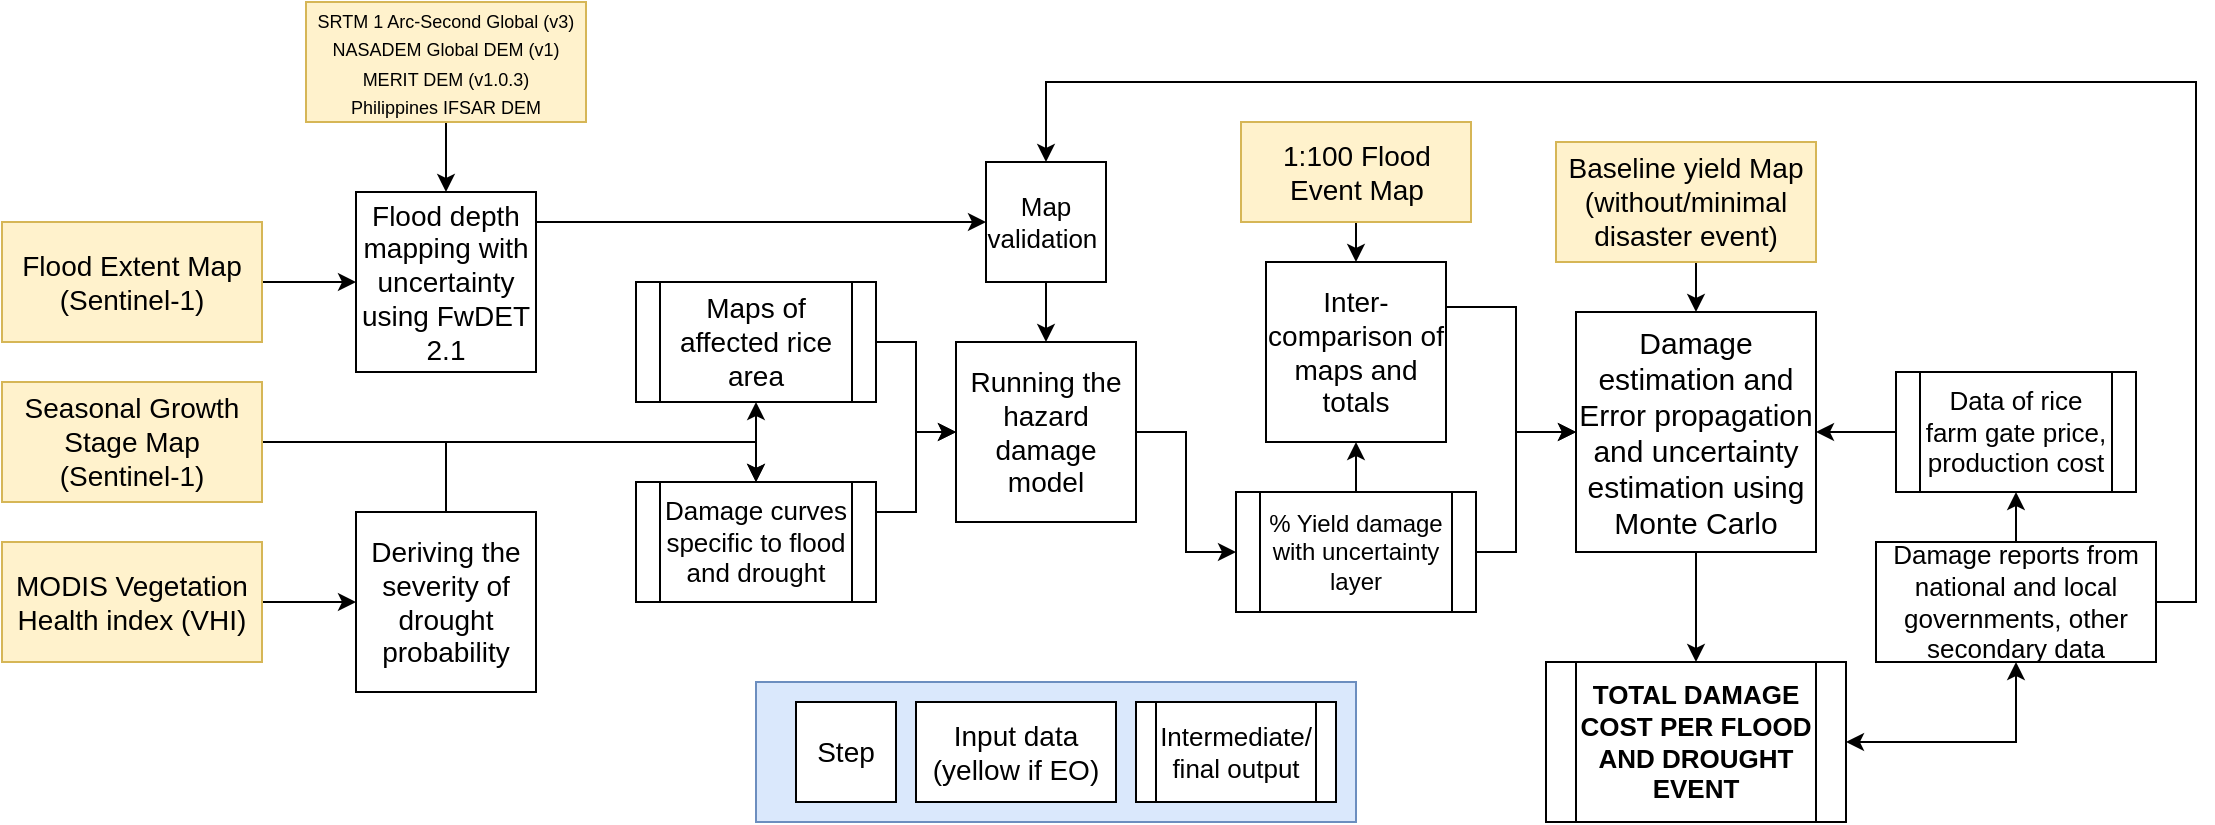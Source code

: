 <mxfile version="27.1.6">
  <diagram name="Page-1" id="1KVz1v-lmnu2UD438DBs">
    <mxGraphModel dx="1556" dy="1012" grid="1" gridSize="10" guides="1" tooltips="1" connect="1" arrows="1" fold="1" page="1" pageScale="1" pageWidth="850" pageHeight="1100" math="0" shadow="0">
      <root>
        <mxCell id="0" />
        <mxCell id="1" parent="0" />
        <mxCell id="CKC33R4wWAwpJ6xkKlqQ-30" style="edgeStyle=orthogonalEdgeStyle;rounded=0;orthogonalLoop=1;jettySize=auto;html=1;exitX=1;exitY=0.5;exitDx=0;exitDy=0;entryX=0.5;entryY=1;entryDx=0;entryDy=0;" parent="1" source="CKC33R4wWAwpJ6xkKlqQ-2" target="CKC33R4wWAwpJ6xkKlqQ-18" edge="1">
          <mxGeometry relative="1" as="geometry" />
        </mxCell>
        <mxCell id="CKC33R4wWAwpJ6xkKlqQ-31" style="edgeStyle=orthogonalEdgeStyle;rounded=0;orthogonalLoop=1;jettySize=auto;html=1;exitX=1;exitY=0.5;exitDx=0;exitDy=0;entryX=0.5;entryY=0;entryDx=0;entryDy=0;" parent="1" source="CKC33R4wWAwpJ6xkKlqQ-2" target="CKC33R4wWAwpJ6xkKlqQ-14" edge="1">
          <mxGeometry relative="1" as="geometry" />
        </mxCell>
        <mxCell id="CKC33R4wWAwpJ6xkKlqQ-2" value="&lt;font style=&quot;font-size: 14px;&quot;&gt;Seasonal Growth Stage Map (Sentinel-1)&lt;/font&gt;" style="rounded=0;whiteSpace=wrap;html=1;fillColor=#fff2cc;strokeColor=#d6b656;" parent="1" vertex="1">
          <mxGeometry x="323" y="270" width="130" height="60" as="geometry" />
        </mxCell>
        <mxCell id="CKC33R4wWAwpJ6xkKlqQ-27" style="edgeStyle=orthogonalEdgeStyle;rounded=0;orthogonalLoop=1;jettySize=auto;html=1;exitX=1;exitY=0.5;exitDx=0;exitDy=0;entryX=0;entryY=0.5;entryDx=0;entryDy=0;" parent="1" source="CKC33R4wWAwpJ6xkKlqQ-3" target="CKC33R4wWAwpJ6xkKlqQ-12" edge="1">
          <mxGeometry relative="1" as="geometry" />
        </mxCell>
        <mxCell id="CKC33R4wWAwpJ6xkKlqQ-3" value="&lt;font style=&quot;font-size: 14px;&quot;&gt;Flood Extent Map (Sentinel-1)&lt;/font&gt;" style="rounded=0;whiteSpace=wrap;html=1;fillColor=#fff2cc;strokeColor=#d6b656;" parent="1" vertex="1">
          <mxGeometry x="323" y="190" width="130" height="60" as="geometry" />
        </mxCell>
        <mxCell id="CKC33R4wWAwpJ6xkKlqQ-28" style="edgeStyle=orthogonalEdgeStyle;rounded=0;orthogonalLoop=1;jettySize=auto;html=1;exitX=1;exitY=0.5;exitDx=0;exitDy=0;entryX=0;entryY=0.5;entryDx=0;entryDy=0;" parent="1" source="CKC33R4wWAwpJ6xkKlqQ-4" target="CKC33R4wWAwpJ6xkKlqQ-17" edge="1">
          <mxGeometry relative="1" as="geometry" />
        </mxCell>
        <mxCell id="CKC33R4wWAwpJ6xkKlqQ-4" value="&lt;font style=&quot;font-size: 14px;&quot;&gt;MODIS Vegetation Health index (VHI)&lt;/font&gt;" style="rounded=0;whiteSpace=wrap;html=1;fillColor=#fff2cc;strokeColor=#d6b656;" parent="1" vertex="1">
          <mxGeometry x="323" y="350" width="130" height="60" as="geometry" />
        </mxCell>
        <mxCell id="CKC33R4wWAwpJ6xkKlqQ-26" style="edgeStyle=orthogonalEdgeStyle;rounded=0;orthogonalLoop=1;jettySize=auto;html=1;exitX=0.5;exitY=1;exitDx=0;exitDy=0;entryX=0.5;entryY=0;entryDx=0;entryDy=0;" parent="1" source="CKC33R4wWAwpJ6xkKlqQ-6" target="CKC33R4wWAwpJ6xkKlqQ-12" edge="1">
          <mxGeometry relative="1" as="geometry" />
        </mxCell>
        <mxCell id="CKC33R4wWAwpJ6xkKlqQ-6" value="&lt;div&gt;&lt;font style=&quot;font-size: 9px;&quot;&gt;SRTM 1 Arc-Second Global (v3)&lt;/font&gt;&lt;/div&gt;&lt;div&gt;&lt;font style=&quot;font-size: 9px;&quot;&gt;NASADEM Global DEM (v1)&lt;/font&gt;&lt;/div&gt;&lt;div&gt;&lt;font style=&quot;font-size: 9px;&quot;&gt;MERIT DEM (v1.0.3)&lt;/font&gt;&lt;/div&gt;&lt;div&gt;&lt;font style=&quot;font-size: 9px;&quot;&gt;Philippines IFSAR DEM&lt;/font&gt;&lt;/div&gt;" style="rounded=0;whiteSpace=wrap;html=1;fillColor=#fff2cc;strokeColor=#d6b656;" parent="1" vertex="1">
          <mxGeometry x="475" y="80" width="140" height="60" as="geometry" />
        </mxCell>
        <mxCell id="CKC33R4wWAwpJ6xkKlqQ-51" style="edgeStyle=orthogonalEdgeStyle;rounded=0;orthogonalLoop=1;jettySize=auto;html=1;exitX=0.5;exitY=1;exitDx=0;exitDy=0;entryX=0.5;entryY=0;entryDx=0;entryDy=0;" parent="1" source="CKC33R4wWAwpJ6xkKlqQ-10" target="CKC33R4wWAwpJ6xkKlqQ-24" edge="1">
          <mxGeometry relative="1" as="geometry" />
        </mxCell>
        <mxCell id="CKC33R4wWAwpJ6xkKlqQ-10" value="&lt;font style=&quot;font-size: 15px;&quot;&gt;Damage estimation and Error propagation and uncertainty estimation using Monte Carlo&lt;/font&gt;" style="whiteSpace=wrap;html=1;aspect=fixed;" parent="1" vertex="1">
          <mxGeometry x="1110" y="235" width="120" height="120" as="geometry" />
        </mxCell>
        <mxCell id="CKC33R4wWAwpJ6xkKlqQ-37" style="edgeStyle=orthogonalEdgeStyle;rounded=0;orthogonalLoop=1;jettySize=auto;html=1;exitX=1;exitY=0.25;exitDx=0;exitDy=0;entryX=0;entryY=0.5;entryDx=0;entryDy=0;" parent="1" source="CKC33R4wWAwpJ6xkKlqQ-12" target="CKC33R4wWAwpJ6xkKlqQ-21" edge="1">
          <mxGeometry relative="1" as="geometry">
            <Array as="points">
              <mxPoint x="590" y="190" />
            </Array>
          </mxGeometry>
        </mxCell>
        <mxCell id="CKC33R4wWAwpJ6xkKlqQ-12" value="&lt;font style=&quot;font-size: 14px;&quot;&gt;Flood depth mapping with uncertainty using FwDET 2.1&lt;/font&gt;" style="whiteSpace=wrap;html=1;aspect=fixed;" parent="1" vertex="1">
          <mxGeometry x="500" y="175" width="90" height="90" as="geometry" />
        </mxCell>
        <mxCell id="CKC33R4wWAwpJ6xkKlqQ-33" style="edgeStyle=orthogonalEdgeStyle;rounded=0;orthogonalLoop=1;jettySize=auto;html=1;exitX=1;exitY=0.25;exitDx=0;exitDy=0;entryX=0;entryY=0.5;entryDx=0;entryDy=0;" parent="1" source="CKC33R4wWAwpJ6xkKlqQ-14" target="CKC33R4wWAwpJ6xkKlqQ-20" edge="1">
          <mxGeometry relative="1" as="geometry" />
        </mxCell>
        <mxCell id="CKC33R4wWAwpJ6xkKlqQ-14" value="&lt;font style=&quot;font-size: 13px;&quot;&gt;Damage curves specific to flood and drought&lt;/font&gt;" style="shape=process;whiteSpace=wrap;html=1;backgroundOutline=1;" parent="1" vertex="1">
          <mxGeometry x="640" y="320" width="120" height="60" as="geometry" />
        </mxCell>
        <mxCell id="CKC33R4wWAwpJ6xkKlqQ-41" style="edgeStyle=orthogonalEdgeStyle;rounded=0;orthogonalLoop=1;jettySize=auto;html=1;exitX=0.5;exitY=0;exitDx=0;exitDy=0;entryX=0.5;entryY=0;entryDx=0;entryDy=0;" parent="1" source="CKC33R4wWAwpJ6xkKlqQ-17" target="CKC33R4wWAwpJ6xkKlqQ-14" edge="1">
          <mxGeometry relative="1" as="geometry" />
        </mxCell>
        <mxCell id="CKC33R4wWAwpJ6xkKlqQ-17" value="&lt;font style=&quot;font-size: 14px;&quot;&gt;Deriving the severity of drought probability&lt;/font&gt;" style="whiteSpace=wrap;html=1;aspect=fixed;" parent="1" vertex="1">
          <mxGeometry x="500" y="335" width="90" height="90" as="geometry" />
        </mxCell>
        <mxCell id="CKC33R4wWAwpJ6xkKlqQ-32" style="edgeStyle=orthogonalEdgeStyle;rounded=0;orthogonalLoop=1;jettySize=auto;html=1;exitX=1;exitY=0.5;exitDx=0;exitDy=0;entryX=0;entryY=0.5;entryDx=0;entryDy=0;" parent="1" source="CKC33R4wWAwpJ6xkKlqQ-18" target="CKC33R4wWAwpJ6xkKlqQ-20" edge="1">
          <mxGeometry relative="1" as="geometry" />
        </mxCell>
        <mxCell id="CKC33R4wWAwpJ6xkKlqQ-18" value="&lt;font style=&quot;font-size: 14px;&quot;&gt;Maps of affected rice area&lt;/font&gt;" style="shape=process;whiteSpace=wrap;html=1;backgroundOutline=1;" parent="1" vertex="1">
          <mxGeometry x="640" y="220" width="120" height="60" as="geometry" />
        </mxCell>
        <mxCell id="qLKsZ78GBxC_CWdCxvtI-4" style="edgeStyle=orthogonalEdgeStyle;rounded=0;orthogonalLoop=1;jettySize=auto;html=1;exitX=0.5;exitY=0;exitDx=0;exitDy=0;entryX=0.5;entryY=1;entryDx=0;entryDy=0;" edge="1" parent="1" source="CKC33R4wWAwpJ6xkKlqQ-19" target="qLKsZ78GBxC_CWdCxvtI-2">
          <mxGeometry relative="1" as="geometry" />
        </mxCell>
        <mxCell id="qLKsZ78GBxC_CWdCxvtI-6" style="edgeStyle=orthogonalEdgeStyle;rounded=0;orthogonalLoop=1;jettySize=auto;html=1;exitX=1;exitY=0.5;exitDx=0;exitDy=0;entryX=0;entryY=0.5;entryDx=0;entryDy=0;" edge="1" parent="1" source="CKC33R4wWAwpJ6xkKlqQ-19" target="CKC33R4wWAwpJ6xkKlqQ-10">
          <mxGeometry relative="1" as="geometry">
            <Array as="points">
              <mxPoint x="1080" y="355" />
              <mxPoint x="1080" y="295" />
            </Array>
          </mxGeometry>
        </mxCell>
        <mxCell id="CKC33R4wWAwpJ6xkKlqQ-19" value="&lt;font&gt;% Yield damage with uncertainty layer&lt;/font&gt;" style="shape=process;whiteSpace=wrap;html=1;backgroundOutline=1;" parent="1" vertex="1">
          <mxGeometry x="940" y="325" width="120" height="60" as="geometry" />
        </mxCell>
        <mxCell id="CKC33R4wWAwpJ6xkKlqQ-42" style="edgeStyle=orthogonalEdgeStyle;rounded=0;orthogonalLoop=1;jettySize=auto;html=1;exitX=1;exitY=0.5;exitDx=0;exitDy=0;entryX=0;entryY=0.5;entryDx=0;entryDy=0;" parent="1" source="CKC33R4wWAwpJ6xkKlqQ-20" target="CKC33R4wWAwpJ6xkKlqQ-19" edge="1">
          <mxGeometry relative="1" as="geometry" />
        </mxCell>
        <mxCell id="CKC33R4wWAwpJ6xkKlqQ-20" value="&lt;font style=&quot;font-size: 14px;&quot;&gt;Running the hazard damage model&lt;/font&gt;" style="whiteSpace=wrap;html=1;aspect=fixed;" parent="1" vertex="1">
          <mxGeometry x="800" y="250" width="90" height="90" as="geometry" />
        </mxCell>
        <mxCell id="CKC33R4wWAwpJ6xkKlqQ-34" style="edgeStyle=orthogonalEdgeStyle;rounded=0;orthogonalLoop=1;jettySize=auto;html=1;exitX=0.5;exitY=1;exitDx=0;exitDy=0;entryX=0.5;entryY=0;entryDx=0;entryDy=0;" parent="1" source="CKC33R4wWAwpJ6xkKlqQ-21" target="CKC33R4wWAwpJ6xkKlqQ-20" edge="1">
          <mxGeometry relative="1" as="geometry" />
        </mxCell>
        <mxCell id="CKC33R4wWAwpJ6xkKlqQ-21" value="&lt;font style=&quot;font-size: 13px;&quot;&gt;Map validation&amp;nbsp;&lt;/font&gt;" style="whiteSpace=wrap;html=1;aspect=fixed;" parent="1" vertex="1">
          <mxGeometry x="815" y="160" width="60" height="60" as="geometry" />
        </mxCell>
        <mxCell id="CKC33R4wWAwpJ6xkKlqQ-52" style="edgeStyle=orthogonalEdgeStyle;rounded=0;orthogonalLoop=1;jettySize=auto;html=1;exitX=0.5;exitY=1;exitDx=0;exitDy=0;entryX=1;entryY=0.5;entryDx=0;entryDy=0;startArrow=classic;startFill=1;" parent="1" source="CKC33R4wWAwpJ6xkKlqQ-22" target="CKC33R4wWAwpJ6xkKlqQ-24" edge="1">
          <mxGeometry relative="1" as="geometry" />
        </mxCell>
        <mxCell id="CKC33R4wWAwpJ6xkKlqQ-59" style="edgeStyle=orthogonalEdgeStyle;rounded=0;orthogonalLoop=1;jettySize=auto;html=1;exitX=0.5;exitY=0;exitDx=0;exitDy=0;entryX=0.5;entryY=1;entryDx=0;entryDy=0;" parent="1" source="CKC33R4wWAwpJ6xkKlqQ-22" target="CKC33R4wWAwpJ6xkKlqQ-23" edge="1">
          <mxGeometry relative="1" as="geometry" />
        </mxCell>
        <mxCell id="CKC33R4wWAwpJ6xkKlqQ-62" style="edgeStyle=orthogonalEdgeStyle;rounded=0;orthogonalLoop=1;jettySize=auto;html=1;exitX=1;exitY=0.5;exitDx=0;exitDy=0;entryX=0.5;entryY=0;entryDx=0;entryDy=0;" parent="1" source="CKC33R4wWAwpJ6xkKlqQ-22" target="CKC33R4wWAwpJ6xkKlqQ-21" edge="1">
          <mxGeometry relative="1" as="geometry">
            <Array as="points">
              <mxPoint x="1420" y="380" />
              <mxPoint x="1420" y="120" />
              <mxPoint x="845" y="120" />
            </Array>
          </mxGeometry>
        </mxCell>
        <mxCell id="CKC33R4wWAwpJ6xkKlqQ-22" value="&lt;font style=&quot;font-size: 13px;&quot;&gt;Damage reports from national and local governments, other secondary data&lt;/font&gt;" style="rounded=0;whiteSpace=wrap;html=1;" parent="1" vertex="1">
          <mxGeometry x="1260" y="350" width="140" height="60" as="geometry" />
        </mxCell>
        <mxCell id="CKC33R4wWAwpJ6xkKlqQ-49" style="edgeStyle=orthogonalEdgeStyle;rounded=0;orthogonalLoop=1;jettySize=auto;html=1;exitX=0;exitY=0.5;exitDx=0;exitDy=0;entryX=1;entryY=0.5;entryDx=0;entryDy=0;" parent="1" source="CKC33R4wWAwpJ6xkKlqQ-23" target="CKC33R4wWAwpJ6xkKlqQ-10" edge="1">
          <mxGeometry relative="1" as="geometry" />
        </mxCell>
        <mxCell id="CKC33R4wWAwpJ6xkKlqQ-23" value="&lt;font style=&quot;font-size: 13px;&quot;&gt;Data of rice farm gate price, production cost&lt;/font&gt;" style="shape=process;whiteSpace=wrap;html=1;backgroundOutline=1;" parent="1" vertex="1">
          <mxGeometry x="1270" y="265" width="120" height="60" as="geometry" />
        </mxCell>
        <mxCell id="CKC33R4wWAwpJ6xkKlqQ-24" value="&lt;font style=&quot;font-size: 13px;&quot;&gt;&lt;b&gt;TOTAL DAMAGE COST PER FLOOD AND DROUGHT EVENT&lt;/b&gt;&lt;/font&gt;" style="shape=process;whiteSpace=wrap;html=1;backgroundOutline=1;" parent="1" vertex="1">
          <mxGeometry x="1095" y="410" width="150" height="80" as="geometry" />
        </mxCell>
        <mxCell id="CKC33R4wWAwpJ6xkKlqQ-50" style="edgeStyle=orthogonalEdgeStyle;rounded=0;orthogonalLoop=1;jettySize=auto;html=1;exitX=0.5;exitY=1;exitDx=0;exitDy=0;entryX=0.5;entryY=0;entryDx=0;entryDy=0;" parent="1" source="CKC33R4wWAwpJ6xkKlqQ-25" target="CKC33R4wWAwpJ6xkKlqQ-10" edge="1">
          <mxGeometry relative="1" as="geometry" />
        </mxCell>
        <mxCell id="CKC33R4wWAwpJ6xkKlqQ-25" value="&lt;font style=&quot;font-size: 14px;&quot;&gt;Baseline yield Map (without/minimal disaster event)&lt;/font&gt;" style="rounded=0;whiteSpace=wrap;html=1;fillColor=#fff2cc;strokeColor=#d6b656;" parent="1" vertex="1">
          <mxGeometry x="1100" y="150" width="130" height="60" as="geometry" />
        </mxCell>
        <mxCell id="CKC33R4wWAwpJ6xkKlqQ-60" value="" style="group" parent="1" vertex="1" connectable="0">
          <mxGeometry x="700" y="420" width="300" height="70" as="geometry" />
        </mxCell>
        <mxCell id="CKC33R4wWAwpJ6xkKlqQ-58" value="" style="rounded=0;whiteSpace=wrap;html=1;labelBackgroundColor=default;fillColor=#dae8fc;strokeColor=#6c8ebf;" parent="CKC33R4wWAwpJ6xkKlqQ-60" vertex="1">
          <mxGeometry width="300" height="70" as="geometry" />
        </mxCell>
        <mxCell id="CKC33R4wWAwpJ6xkKlqQ-53" value="&lt;font style=&quot;font-size: 14px;&quot;&gt;Input data (yellow if EO)&lt;/font&gt;" style="rounded=0;whiteSpace=wrap;html=1;" parent="CKC33R4wWAwpJ6xkKlqQ-60" vertex="1">
          <mxGeometry x="80" y="10" width="100" height="50" as="geometry" />
        </mxCell>
        <mxCell id="CKC33R4wWAwpJ6xkKlqQ-54" value="&lt;font style=&quot;font-size: 13px;&quot;&gt;Intermediate/ final output&lt;/font&gt;" style="shape=process;whiteSpace=wrap;html=1;backgroundOutline=1;" parent="CKC33R4wWAwpJ6xkKlqQ-60" vertex="1">
          <mxGeometry x="190" y="10" width="100" height="50" as="geometry" />
        </mxCell>
        <mxCell id="CKC33R4wWAwpJ6xkKlqQ-55" value="&lt;font style=&quot;font-size: 14px;&quot;&gt;Step&lt;/font&gt;" style="whiteSpace=wrap;html=1;aspect=fixed;" parent="CKC33R4wWAwpJ6xkKlqQ-60" vertex="1">
          <mxGeometry x="20" y="10" width="50" height="50" as="geometry" />
        </mxCell>
        <mxCell id="qLKsZ78GBxC_CWdCxvtI-3" style="edgeStyle=orthogonalEdgeStyle;rounded=0;orthogonalLoop=1;jettySize=auto;html=1;exitX=0.5;exitY=1;exitDx=0;exitDy=0;entryX=0.5;entryY=0;entryDx=0;entryDy=0;" edge="1" parent="1" source="qLKsZ78GBxC_CWdCxvtI-1" target="qLKsZ78GBxC_CWdCxvtI-2">
          <mxGeometry relative="1" as="geometry" />
        </mxCell>
        <mxCell id="qLKsZ78GBxC_CWdCxvtI-1" value="&lt;font style=&quot;font-size: 14px;&quot;&gt;1:100 Flood Event Map&lt;/font&gt;" style="rounded=0;whiteSpace=wrap;html=1;fillColor=#fff2cc;strokeColor=#d6b656;" vertex="1" parent="1">
          <mxGeometry x="942.5" y="140" width="115" height="50" as="geometry" />
        </mxCell>
        <mxCell id="qLKsZ78GBxC_CWdCxvtI-5" style="edgeStyle=orthogonalEdgeStyle;rounded=0;orthogonalLoop=1;jettySize=auto;html=1;exitX=1;exitY=0.25;exitDx=0;exitDy=0;entryX=0;entryY=0.5;entryDx=0;entryDy=0;" edge="1" parent="1" source="qLKsZ78GBxC_CWdCxvtI-2" target="CKC33R4wWAwpJ6xkKlqQ-10">
          <mxGeometry relative="1" as="geometry">
            <Array as="points">
              <mxPoint x="1080" y="233" />
              <mxPoint x="1080" y="295" />
            </Array>
          </mxGeometry>
        </mxCell>
        <mxCell id="qLKsZ78GBxC_CWdCxvtI-2" value="&lt;font style=&quot;font-size: 14px;&quot;&gt;Inter-comparison of maps and totals&lt;/font&gt;" style="whiteSpace=wrap;html=1;aspect=fixed;" vertex="1" parent="1">
          <mxGeometry x="955" y="210" width="90" height="90" as="geometry" />
        </mxCell>
      </root>
    </mxGraphModel>
  </diagram>
</mxfile>
